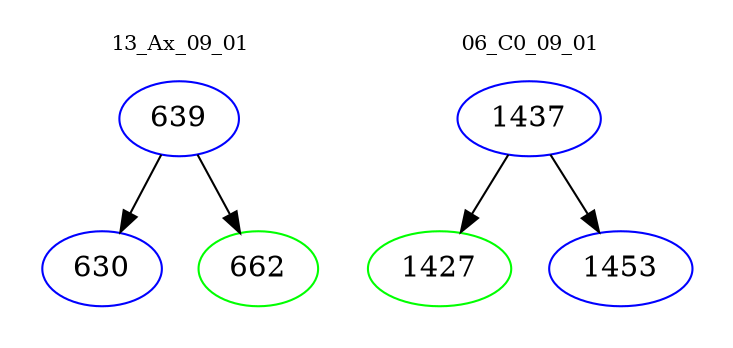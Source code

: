 digraph{
subgraph cluster_0 {
color = white
label = "13_Ax_09_01";
fontsize=10;
T0_639 [label="639", color="blue"]
T0_639 -> T0_630 [color="black"]
T0_630 [label="630", color="blue"]
T0_639 -> T0_662 [color="black"]
T0_662 [label="662", color="green"]
}
subgraph cluster_1 {
color = white
label = "06_C0_09_01";
fontsize=10;
T1_1437 [label="1437", color="blue"]
T1_1437 -> T1_1427 [color="black"]
T1_1427 [label="1427", color="green"]
T1_1437 -> T1_1453 [color="black"]
T1_1453 [label="1453", color="blue"]
}
}
